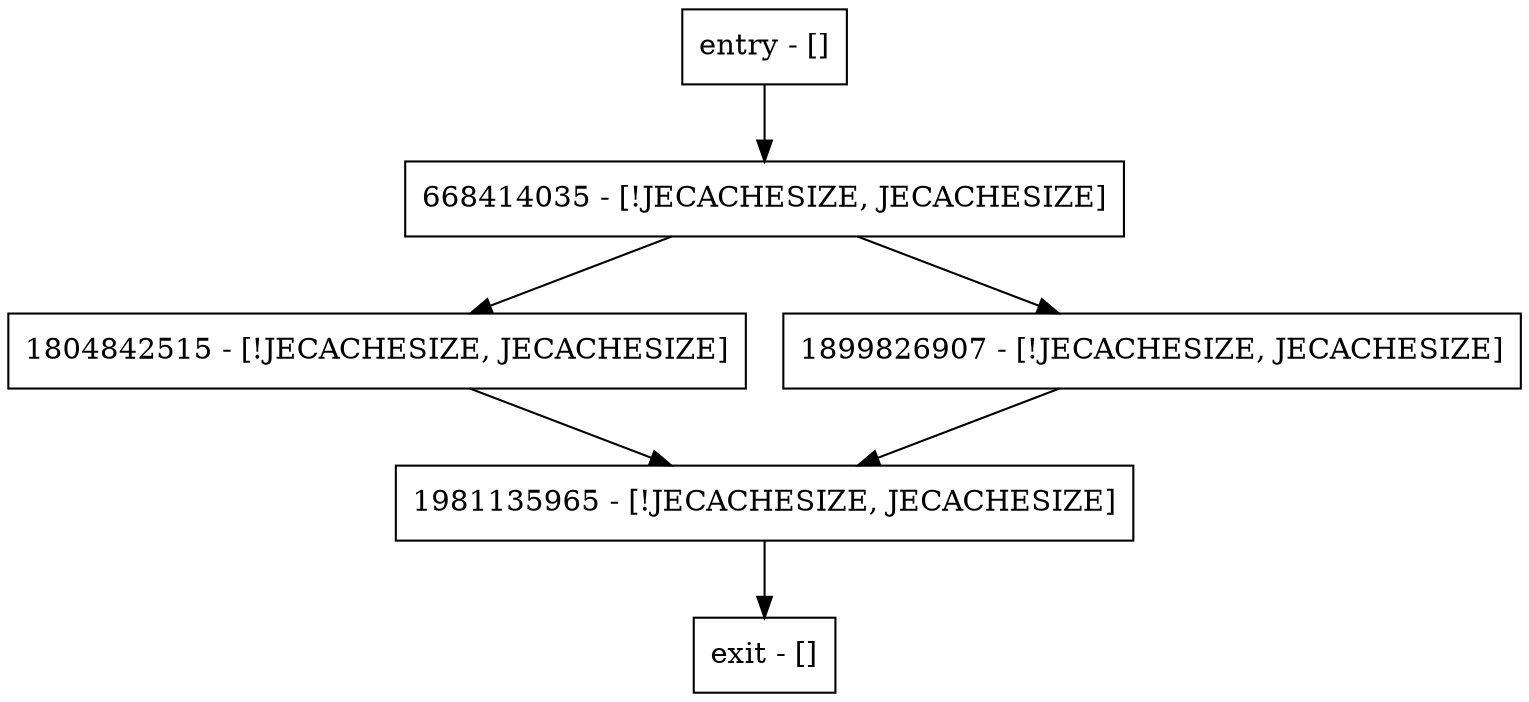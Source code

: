 digraph <clinit> {
node [shape=record];
entry [label="entry - []"];
exit [label="exit - []"];
668414035 [label="668414035 - [!JECACHESIZE, JECACHESIZE]"];
1981135965 [label="1981135965 - [!JECACHESIZE, JECACHESIZE]"];
1804842515 [label="1804842515 - [!JECACHESIZE, JECACHESIZE]"];
1899826907 [label="1899826907 - [!JECACHESIZE, JECACHESIZE]"];
entry;
exit;
entry -> 668414035;
668414035 -> 1804842515;
668414035 -> 1899826907;
1981135965 -> exit;
1804842515 -> 1981135965;
1899826907 -> 1981135965;
}
